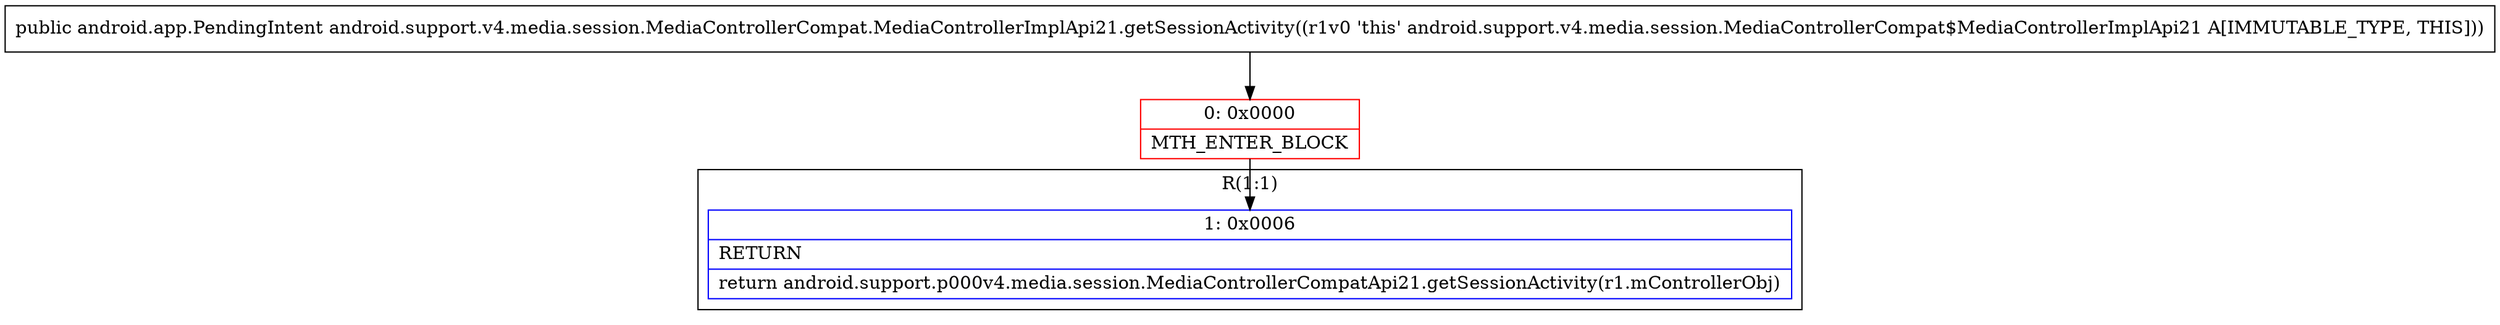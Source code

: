 digraph "CFG forandroid.support.v4.media.session.MediaControllerCompat.MediaControllerImplApi21.getSessionActivity()Landroid\/app\/PendingIntent;" {
subgraph cluster_Region_800327189 {
label = "R(1:1)";
node [shape=record,color=blue];
Node_1 [shape=record,label="{1\:\ 0x0006|RETURN\l|return android.support.p000v4.media.session.MediaControllerCompatApi21.getSessionActivity(r1.mControllerObj)\l}"];
}
Node_0 [shape=record,color=red,label="{0\:\ 0x0000|MTH_ENTER_BLOCK\l}"];
MethodNode[shape=record,label="{public android.app.PendingIntent android.support.v4.media.session.MediaControllerCompat.MediaControllerImplApi21.getSessionActivity((r1v0 'this' android.support.v4.media.session.MediaControllerCompat$MediaControllerImplApi21 A[IMMUTABLE_TYPE, THIS])) }"];
MethodNode -> Node_0;
Node_0 -> Node_1;
}

